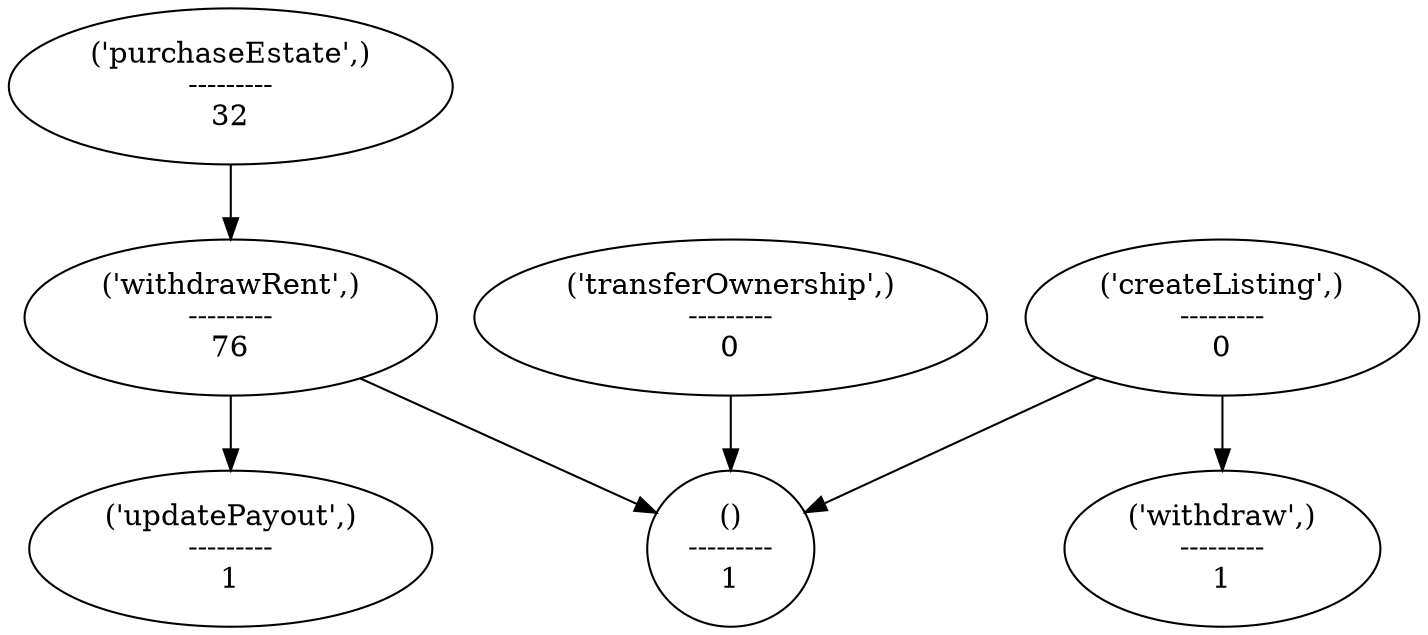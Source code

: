 strict digraph  {
"('purchaseEstate',)\n---------\n32";
"('withdrawRent',)\n---------\n76";
"()\n---------\n1";
"('updatePayout',)\n---------\n1";
"('transferOwnership',)\n---------\n0";
"()\n---------\n1";
"('createListing',)\n---------\n0";
"('withdraw',)\n---------\n1";
"('purchaseEstate',)\n---------\n32" -> "('withdrawRent',)\n---------\n76";
"('withdrawRent',)\n---------\n76" -> "()\n---------\n1";
"('withdrawRent',)\n---------\n76" -> "('updatePayout',)\n---------\n1";
"('transferOwnership',)\n---------\n0" -> "()\n---------\n1";
"('transferOwnership',)\n---------\n0" -> "()\n---------\n1";
"('createListing',)\n---------\n0" -> "()\n---------\n1";
"('createListing',)\n---------\n0" -> "('withdraw',)\n---------\n1";
}
